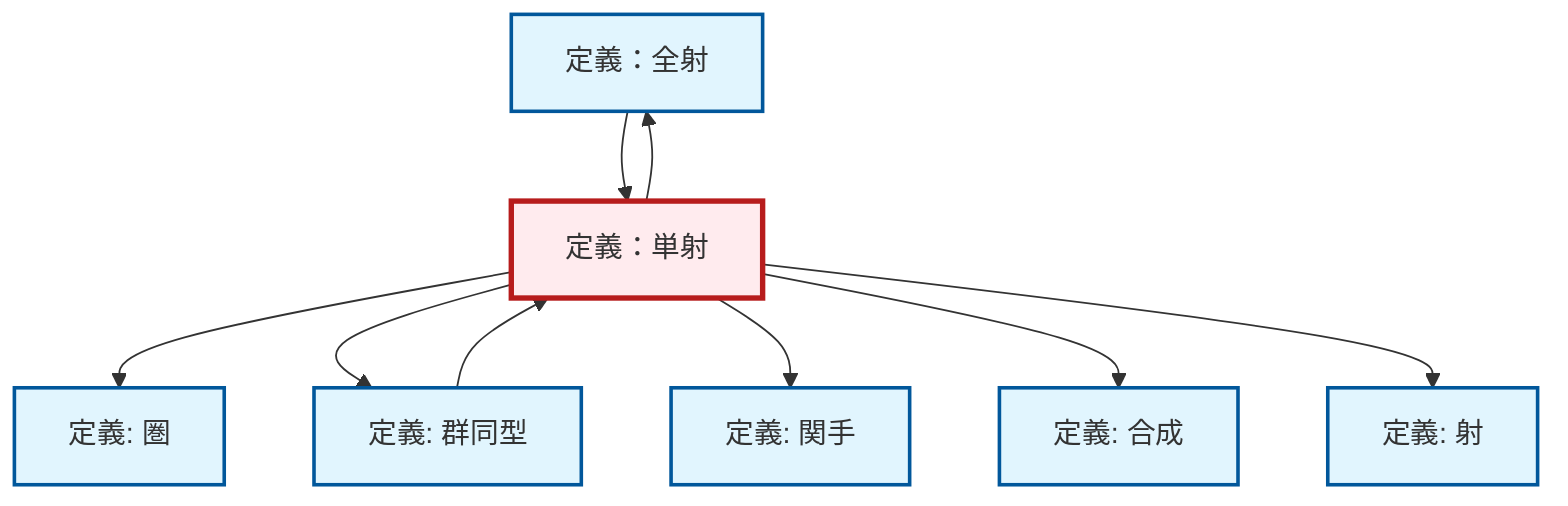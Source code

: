 graph TD
    classDef definition fill:#e1f5fe,stroke:#01579b,stroke-width:2px
    classDef theorem fill:#f3e5f5,stroke:#4a148c,stroke-width:2px
    classDef axiom fill:#fff3e0,stroke:#e65100,stroke-width:2px
    classDef example fill:#e8f5e9,stroke:#1b5e20,stroke-width:2px
    classDef current fill:#ffebee,stroke:#b71c1c,stroke-width:3px
    def-morphism["定義: 射"]:::definition
    def-epimorphism["定義：全射"]:::definition
    def-composition["定義: 合成"]:::definition
    def-isomorphism["定義: 群同型"]:::definition
    def-functor["定義: 関手"]:::definition
    def-category["定義: 圏"]:::definition
    def-monomorphism["定義：単射"]:::definition
    def-monomorphism --> def-category
    def-isomorphism --> def-monomorphism
    def-epimorphism --> def-monomorphism
    def-monomorphism --> def-isomorphism
    def-monomorphism --> def-functor
    def-monomorphism --> def-composition
    def-monomorphism --> def-epimorphism
    def-monomorphism --> def-morphism
    class def-monomorphism current